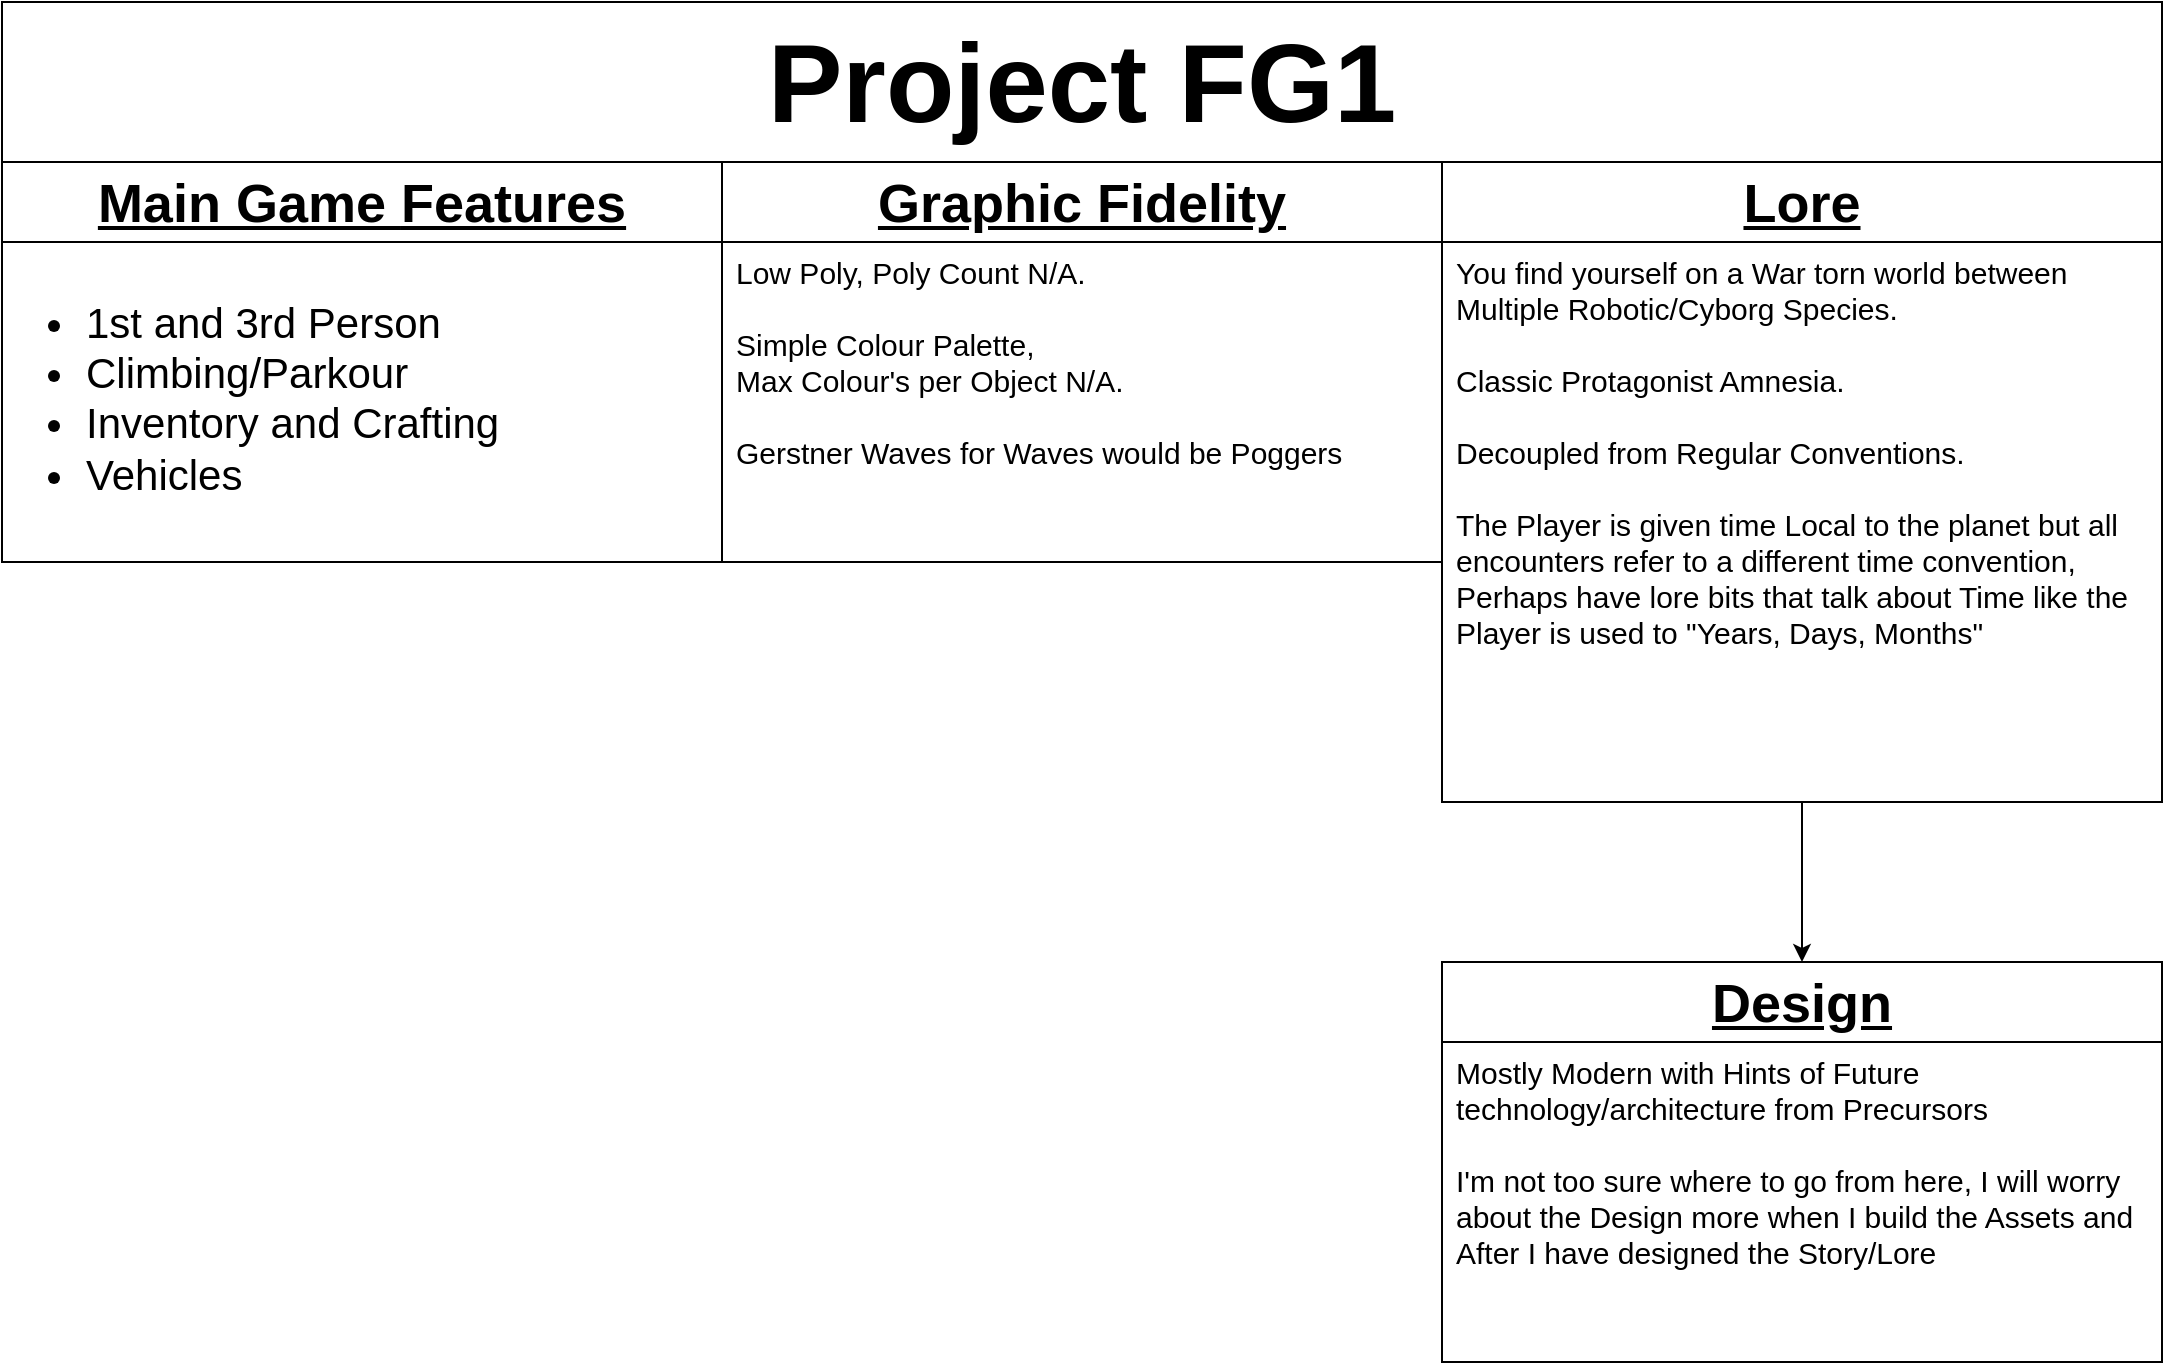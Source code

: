 <mxfile version="20.0.4" type="github" pages="2">
  <diagram id="-oCOMcQ30E3FEB3OWvga" name="Main Info">
    <mxGraphModel dx="1381" dy="837" grid="1" gridSize="10" guides="1" tooltips="1" connect="1" arrows="1" fold="1" page="1" pageScale="1" pageWidth="1169" pageHeight="827" math="0" shadow="0">
      <root>
        <mxCell id="0" />
        <mxCell id="1" parent="0" />
        <mxCell id="SXhXEY8Pxpm4SsG_V0A8-14" value="&lt;ul style=&quot;font-size: 21px;&quot;&gt;&lt;li style=&quot;font-size: 21px;&quot;&gt;1st and 3rd Person&lt;/li&gt;&lt;li style=&quot;font-size: 21px;&quot;&gt;Climbing/Parkour&lt;/li&gt;&lt;li style=&quot;font-size: 21px;&quot;&gt;Inventory and Crafting&lt;/li&gt;&lt;li style=&quot;font-size: 21px;&quot;&gt;Vehicles&lt;/li&gt;&lt;/ul&gt;" style="rounded=0;whiteSpace=wrap;html=1;fontSize=21;align=left;verticalAlign=top;" parent="1" vertex="1">
          <mxGeometry x="40" y="120" width="360" height="160" as="geometry" />
        </mxCell>
        <mxCell id="SXhXEY8Pxpm4SsG_V0A8-13" value="&lt;span style=&quot;font-size: 56px;&quot;&gt;Project FG1&lt;/span&gt;" style="rounded=0;whiteSpace=wrap;html=1;fontSize=27;fontStyle=1;verticalAlign=top;" parent="1" vertex="1">
          <mxGeometry x="40" width="1080" height="80" as="geometry" />
        </mxCell>
        <mxCell id="SXhXEY8Pxpm4SsG_V0A8-12" value="&lt;span style=&quot;font-size: 27px; font-weight: 700; background-color: initial; text-decoration-line: underline;&quot;&gt;Main Game&amp;nbsp;&lt;/span&gt;&lt;span style=&quot;font-size: 27px; font-weight: 700; background-color: initial; text-decoration-line: underline;&quot;&gt;Features&lt;/span&gt;" style="rounded=0;whiteSpace=wrap;html=1;fontSize=29;" parent="1" vertex="1">
          <mxGeometry x="40" y="80" width="360" height="40" as="geometry" />
        </mxCell>
        <mxCell id="SXhXEY8Pxpm4SsG_V0A8-16" value="&lt;span style=&quot;font-size: 27px; font-weight: 700; text-decoration-line: underline;&quot;&gt;Graphic Fidelity&lt;/span&gt;" style="rounded=0;whiteSpace=wrap;html=1;fontSize=29;" parent="1" vertex="1">
          <mxGeometry x="400" y="80" width="360" height="40" as="geometry" />
        </mxCell>
        <mxCell id="SXhXEY8Pxpm4SsG_V0A8-23" value="&lt;span style=&quot;font-size: 27px; font-weight: 700; text-decoration-line: underline;&quot;&gt;Design&lt;/span&gt;" style="rounded=0;whiteSpace=wrap;html=1;fontSize=29;" parent="1" vertex="1">
          <mxGeometry x="760" y="480" width="360" height="40" as="geometry" />
        </mxCell>
        <mxCell id="SXhXEY8Pxpm4SsG_V0A8-29" value="&lt;span style=&quot;background-color: initial; font-size: 15px;&quot;&gt;Low Poly, Poly Count N/A.&lt;br style=&quot;font-size: 15px;&quot;&gt;&lt;/span&gt;&lt;br style=&quot;font-size: 15px;&quot;&gt;&lt;span style=&quot;background-color: initial; font-size: 15px;&quot;&gt;Simple Colour Palette, &lt;br&gt;Max Colour&#39;s per Object N/A.&lt;br&gt;&lt;br&gt;Gerstner Waves for Waves would be Poggers&lt;br&gt;&lt;/span&gt;" style="rounded=0;whiteSpace=wrap;html=1;fontSize=15;align=left;verticalAlign=top;spacingLeft=5;" parent="1" vertex="1">
          <mxGeometry x="400" y="120" width="360" height="160" as="geometry" />
        </mxCell>
        <mxCell id="SXhXEY8Pxpm4SsG_V0A8-30" value="Mostly Modern with Hints of Future technology/architecture from Precursors&lt;br&gt;&lt;br&gt;I&#39;m not too sure where to go from here, I will worry about the Design more when I build the Assets and After I have designed the Story/Lore" style="rounded=0;whiteSpace=wrap;html=1;fontSize=15;align=left;verticalAlign=top;spacingLeft=5;" parent="1" vertex="1">
          <mxGeometry x="760" y="520" width="360" height="160" as="geometry" />
        </mxCell>
        <mxCell id="WTTrBmFcZVT1cNoipJBk-1" value="&lt;span style=&quot;font-size: 27px; font-weight: 700; text-decoration-line: underline;&quot;&gt;Lore&lt;/span&gt;" style="rounded=0;whiteSpace=wrap;html=1;fontSize=29;" vertex="1" parent="1">
          <mxGeometry x="760" y="80" width="360" height="40" as="geometry" />
        </mxCell>
        <mxCell id="WTTrBmFcZVT1cNoipJBk-3" style="edgeStyle=orthogonalEdgeStyle;rounded=0;orthogonalLoop=1;jettySize=auto;html=1;exitX=0.5;exitY=1;exitDx=0;exitDy=0;entryX=0.5;entryY=0;entryDx=0;entryDy=0;fontSize=15;" edge="1" parent="1" source="WTTrBmFcZVT1cNoipJBk-2" target="SXhXEY8Pxpm4SsG_V0A8-23">
          <mxGeometry relative="1" as="geometry" />
        </mxCell>
        <mxCell id="WTTrBmFcZVT1cNoipJBk-2" value="You find yourself on a War torn world between Multiple Robotic/Cyborg Species.&lt;br&gt;&lt;br&gt;Classic Protagonist Amnesia.&lt;br&gt;&lt;br&gt;Decoupled from Regular Conventions.&lt;br&gt;&lt;br&gt;The Player is given time Local to the planet but all encounters refer to a different time convention, Perhaps have lore bits that talk about Time like the Player is used to &quot;Years, Days, Months&quot;" style="rounded=0;whiteSpace=wrap;html=1;fontSize=15;align=left;verticalAlign=top;spacingLeft=5;" vertex="1" parent="1">
          <mxGeometry x="760" y="120" width="360" height="280" as="geometry" />
        </mxCell>
      </root>
    </mxGraphModel>
  </diagram>
  <diagram id="vRhMuOtopT-bNtXbqueS" name="Gameplay Loop 1">
    <mxGraphModel dx="1381" dy="837" grid="1" gridSize="10" guides="1" tooltips="1" connect="1" arrows="1" fold="1" page="1" pageScale="1" pageWidth="1169" pageHeight="827" math="0" shadow="0">
      <root>
        <mxCell id="0" />
        <mxCell id="1" parent="0" />
      </root>
    </mxGraphModel>
  </diagram>
</mxfile>
